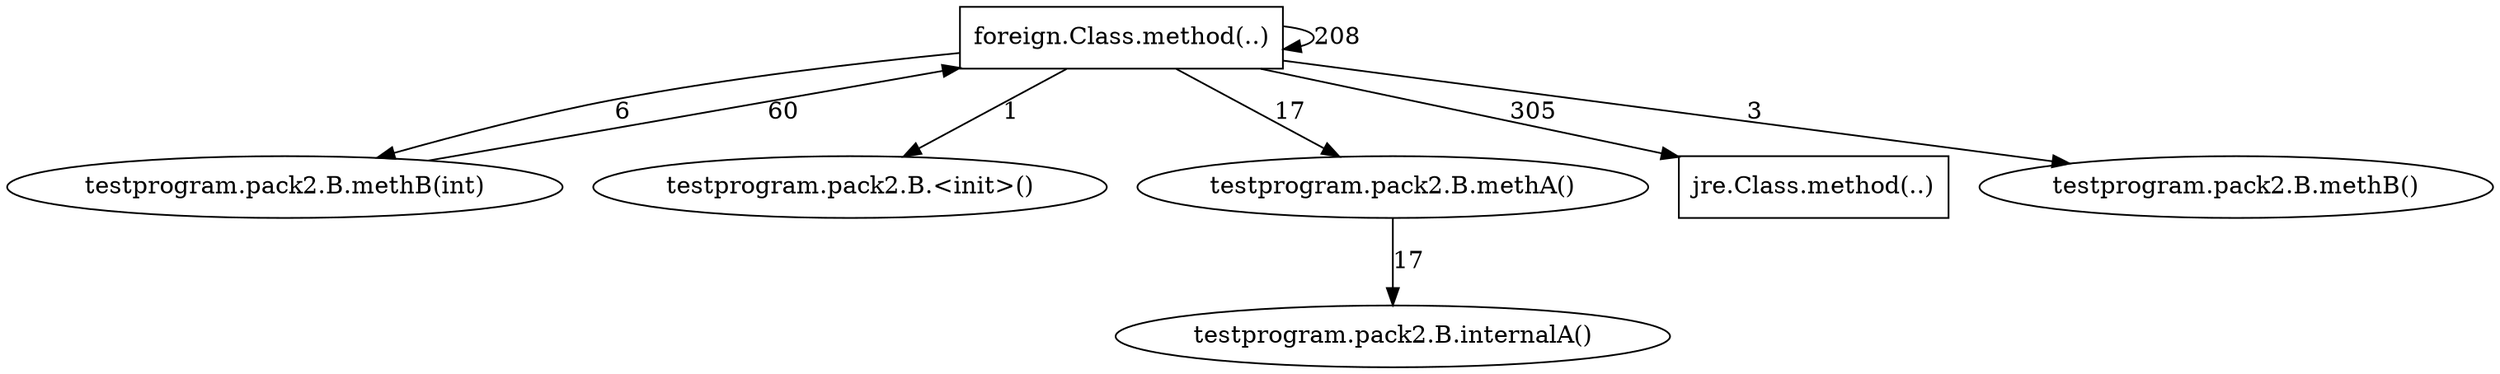 digraph test_graph_methods{
	1 [label="testprogram.pack2.B.<init>()"];
	4 [label="testprogram.pack2.B.methB(int)"];
	2 [label="testprogram.pack2.B.methA()"];
	5 [label="jre.Class.method(..)" shape="box"];
	3 [label="testprogram.pack2.B.methB()"];
	0 [label="foreign.Class.method(..)" shape="box"];
	6 [label="testprogram.pack2.B.internalA()"];
	0 -> 1 [label="1"]
	0 -> 0 [label="208"]
	0 -> 2 [label="17"]
	0 -> 3 [label="3"]
	0 -> 4 [label="6"]
	0 -> 5 [label="305"]
	4 -> 0 [label="60"]
	2 -> 6 [label="17"]
}